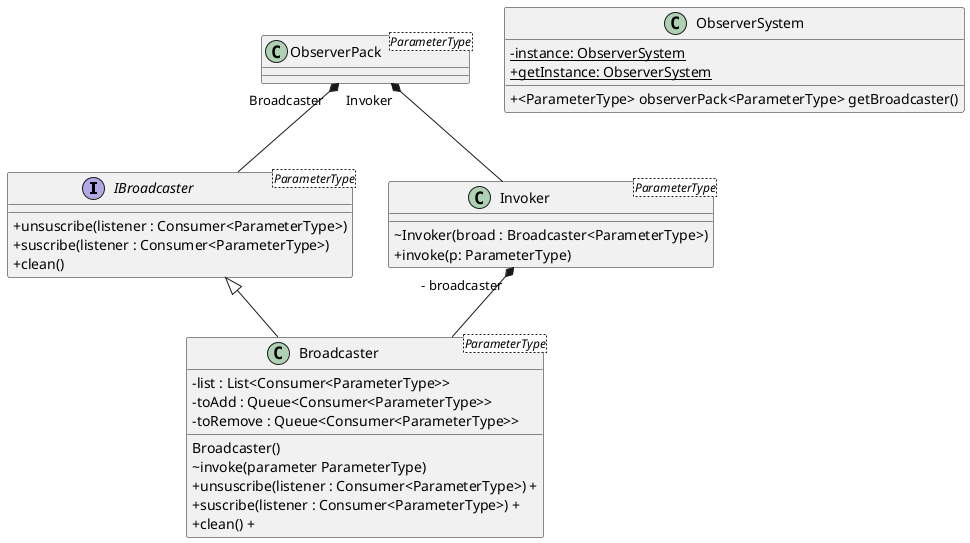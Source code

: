 @startuml
skinparam classAttributeIconSize 0

interface IBroadcaster<ParameterType>{
    +unsuscribe(listener : Consumer<ParameterType>)
    +suscribe(listener : Consumer<ParameterType>)
    +clean()
}

IBroadcaster <|-- Broadcaster

class Broadcaster<ParameterType>{
    -list : List<Consumer<ParameterType>>
    -toAdd : Queue<Consumer<ParameterType>>
    -toRemove : Queue<Consumer<ParameterType>>

    Broadcaster()
    ~ invoke(parameter ParameterType)
    +unsuscribe(listener : Consumer<ParameterType>) +
    +suscribe(listener : Consumer<ParameterType>) +
    +clean() +
}

class Invoker<ParameterType>{
    ~ Invoker(broad : Broadcaster<ParameterType>)
    + invoke(p: ParameterType)
}

class ObserverPack<ParameterType>{

}

ObserverPack "Broadcaster" *-- IBroadcaster
ObserverPack "Invoker" *-- Invoker
Invoker " - broadcaster" *-- Broadcaster

class ObserverSystem{
    - {static} instance: ObserverSystem
    + {static} getInstance: ObserverSystem
    + <ParameterType> observerPack<ParameterType> getBroadcaster()
}

@enduml